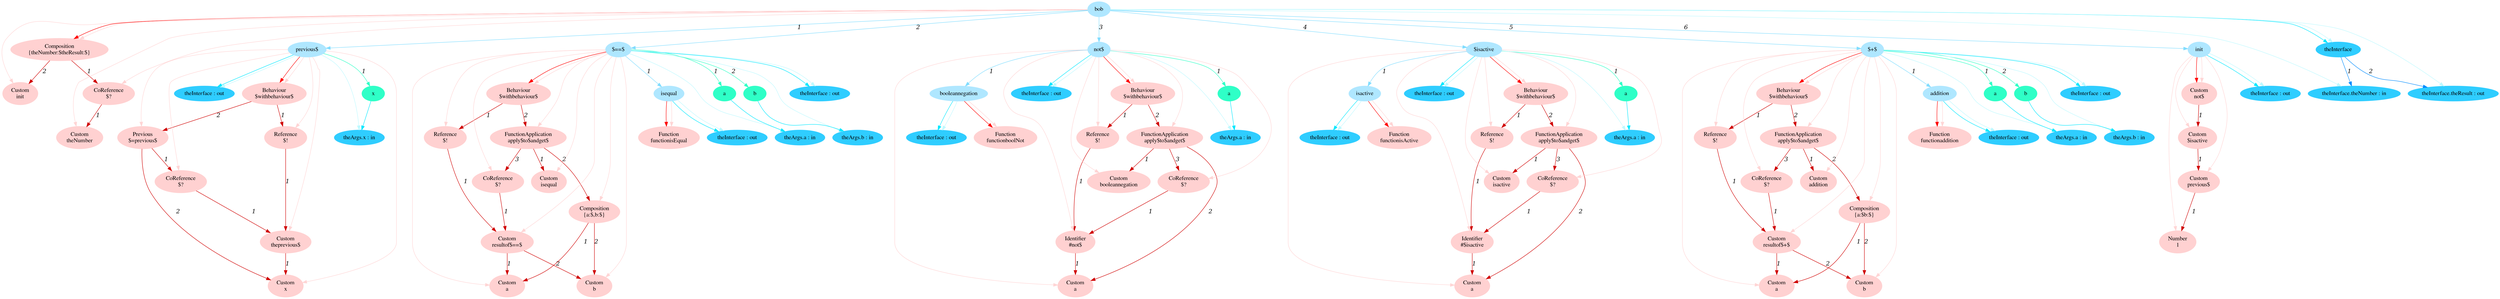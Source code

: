 digraph g{node_1974 [shape="ellipse", style="filled", color="#ffd1d1", fontname="Times", label="Custom
x" ]
node_1979 [shape="ellipse", style="filled", color="#ffd1d1", fontname="Times", label="Custom
theprevious$" ]
node_1984 [shape="ellipse", style="filled", color="#ffd1d1", fontname="Times", label="Reference
$!" ]
node_1988 [shape="ellipse", style="filled", color="#ffd1d1", fontname="Times", label="CoReference
$?" ]
node_1992 [shape="ellipse", style="filled", color="#ffd1d1", fontname="Times", label="Previous
$=previous$" ]
node_1997 [shape="ellipse", style="filled", color="#ffd1d1", fontname="Times", label="Behaviour
$withbehaviour$" ]
node_2002 [shape="ellipse", style="filled", color="#ffd1d1", fontname="Times", label="Function
functionisEqual" ]
node_2005 [shape="ellipse", style="filled", color="#ffd1d1", fontname="Times", label="Custom
a" ]
node_2010 [shape="ellipse", style="filled", color="#ffd1d1", fontname="Times", label="Custom
b" ]
node_2015 [shape="ellipse", style="filled", color="#ffd1d1", fontname="Times", label="Custom
resultof$==$" ]
node_2021 [shape="ellipse", style="filled", color="#ffd1d1", fontname="Times", label="Reference
$!" ]
node_2025 [shape="ellipse", style="filled", color="#ffd1d1", fontname="Times", label="Custom
isequal" ]
node_2028 [shape="ellipse", style="filled", color="#ffd1d1", fontname="Times", label="Composition
{a:$,b:$}" ]
node_2033 [shape="ellipse", style="filled", color="#ffd1d1", fontname="Times", label="CoReference
$?" ]
node_2037 [shape="ellipse", style="filled", color="#ffd1d1", fontname="Times", label="FunctionApplication
apply$to$andget$" ]
node_2043 [shape="ellipse", style="filled", color="#ffd1d1", fontname="Times", label="Behaviour
$withbehaviour$" ]
node_2048 [shape="ellipse", style="filled", color="#ffd1d1", fontname="Times", label="Function
functionboolNot" ]
node_2051 [shape="ellipse", style="filled", color="#ffd1d1", fontname="Times", label="Custom
a" ]
node_2056 [shape="ellipse", style="filled", color="#ffd1d1", fontname="Times", label="Identifier
#not$" ]
node_2061 [shape="ellipse", style="filled", color="#ffd1d1", fontname="Times", label="Reference
$!" ]
node_2065 [shape="ellipse", style="filled", color="#ffd1d1", fontname="Times", label="Custom
booleannegation" ]
node_2068 [shape="ellipse", style="filled", color="#ffd1d1", fontname="Times", label="CoReference
$?" ]
node_2072 [shape="ellipse", style="filled", color="#ffd1d1", fontname="Times", label="FunctionApplication
apply$to$andget$" ]
node_2078 [shape="ellipse", style="filled", color="#ffd1d1", fontname="Times", label="Behaviour
$withbehaviour$" ]
node_2083 [shape="ellipse", style="filled", color="#ffd1d1", fontname="Times", label="Function
functionisActive" ]
node_2086 [shape="ellipse", style="filled", color="#ffd1d1", fontname="Times", label="Custom
a" ]
node_2091 [shape="ellipse", style="filled", color="#ffd1d1", fontname="Times", label="Identifier
#$isactive" ]
node_2096 [shape="ellipse", style="filled", color="#ffd1d1", fontname="Times", label="Reference
$!" ]
node_2100 [shape="ellipse", style="filled", color="#ffd1d1", fontname="Times", label="Custom
isactive" ]
node_2103 [shape="ellipse", style="filled", color="#ffd1d1", fontname="Times", label="CoReference
$?" ]
node_2107 [shape="ellipse", style="filled", color="#ffd1d1", fontname="Times", label="FunctionApplication
apply$to$andget$" ]
node_2113 [shape="ellipse", style="filled", color="#ffd1d1", fontname="Times", label="Behaviour
$withbehaviour$" ]
node_2118 [shape="ellipse", style="filled", color="#ffd1d1", fontname="Times", label="Function
functionaddition" ]
node_2121 [shape="ellipse", style="filled", color="#ffd1d1", fontname="Times", label="Custom
a" ]
node_2126 [shape="ellipse", style="filled", color="#ffd1d1", fontname="Times", label="Custom
b" ]
node_2131 [shape="ellipse", style="filled", color="#ffd1d1", fontname="Times", label="Custom
resultof$+$" ]
node_2137 [shape="ellipse", style="filled", color="#ffd1d1", fontname="Times", label="Reference
$!" ]
node_2141 [shape="ellipse", style="filled", color="#ffd1d1", fontname="Times", label="Custom
addition" ]
node_2144 [shape="ellipse", style="filled", color="#ffd1d1", fontname="Times", label="Composition
{a:$b:$}" ]
node_2149 [shape="ellipse", style="filled", color="#ffd1d1", fontname="Times", label="CoReference
$?" ]
node_2153 [shape="ellipse", style="filled", color="#ffd1d1", fontname="Times", label="FunctionApplication
apply$to$andget$" ]
node_2159 [shape="ellipse", style="filled", color="#ffd1d1", fontname="Times", label="Behaviour
$withbehaviour$" ]
node_2164 [shape="ellipse", style="filled", color="#ffd1d1", fontname="Times", label="Number
1" ]
node_2167 [shape="ellipse", style="filled", color="#ffd1d1", fontname="Times", label="Custom
previous$" ]
node_2171 [shape="ellipse", style="filled", color="#ffd1d1", fontname="Times", label="Custom
$isactive" ]
node_2175 [shape="ellipse", style="filled", color="#ffd1d1", fontname="Times", label="Custom
not$" ]
node_2179 [shape="ellipse", style="filled", color="#ffd1d1", fontname="Times", label="Custom
theNumber" ]
node_2182 [shape="ellipse", style="filled", color="#ffd1d1", fontname="Times", label="CoReference
$?" ]
node_2186 [shape="ellipse", style="filled", color="#ffd1d1", fontname="Times", label="Custom
init" ]
node_2189 [shape="ellipse", style="filled", color="#ffd1d1", fontname="Times", label="Composition
{theNumber:$theResult:$}" ]
node_1672 [shape="ellipse", style="filled", color="#afe7ff", fontname="Times", label="bob" ]
node_1673 [shape="ellipse", style="filled", color="#afe7ff", fontname="Times", label="previous$" ]
node_1709 [shape="ellipse", style="filled", color="#afe7ff", fontname="Times", label="$==$" ]
node_1710 [shape="ellipse", style="filled", color="#afe7ff", fontname="Times", label="isequal" ]
node_1773 [shape="ellipse", style="filled", color="#afe7ff", fontname="Times", label="not$" ]
node_1774 [shape="ellipse", style="filled", color="#afe7ff", fontname="Times", label="booleannegation" ]
node_1820 [shape="ellipse", style="filled", color="#afe7ff", fontname="Times", label="$isactive" ]
node_1821 [shape="ellipse", style="filled", color="#afe7ff", fontname="Times", label="isactive" ]
node_1867 [shape="ellipse", style="filled", color="#afe7ff", fontname="Times", label="$+$" ]
node_1868 [shape="ellipse", style="filled", color="#afe7ff", fontname="Times", label="addition" ]
node_1931 [shape="ellipse", style="filled", color="#afe7ff", fontname="Times", label="init" ]
node_1674 [shape="ellipse", style="filled", color="#2fffc7", fontname="Times", label="x" ]
node_1718 [shape="ellipse", style="filled", color="#2fffc7", fontname="Times", label="a" ]
node_1722 [shape="ellipse", style="filled", color="#2fffc7", fontname="Times", label="b" ]
node_1782 [shape="ellipse", style="filled", color="#2fffc7", fontname="Times", label="a" ]
node_1829 [shape="ellipse", style="filled", color="#2fffc7", fontname="Times", label="a" ]
node_1876 [shape="ellipse", style="filled", color="#2fffc7", fontname="Times", label="a" ]
node_1880 [shape="ellipse", style="filled", color="#2fffc7", fontname="Times", label="b" ]
node_1675 [shape="ellipse", style="filled", color="#2fcdff", fontname="Times", label="theArgs.x : in" ]
node_1679 [shape="ellipse", style="filled", color="#2fcdff", fontname="Times", label="theInterface : out" ]
node_1711 [shape="ellipse", style="filled", color="#2fcdff", fontname="Times", label="theInterface : out" ]
node_1719 [shape="ellipse", style="filled", color="#2fcdff", fontname="Times", label="theArgs.a : in" ]
node_1723 [shape="ellipse", style="filled", color="#2fcdff", fontname="Times", label="theArgs.b : in" ]
node_1728 [shape="ellipse", style="filled", color="#2fcdff", fontname="Times", label="theInterface : out" ]
node_1775 [shape="ellipse", style="filled", color="#2fcdff", fontname="Times", label="theInterface : out" ]
node_1783 [shape="ellipse", style="filled", color="#2fcdff", fontname="Times", label="theArgs.a : in" ]
node_1787 [shape="ellipse", style="filled", color="#2fcdff", fontname="Times", label="theInterface : out" ]
node_1822 [shape="ellipse", style="filled", color="#2fcdff", fontname="Times", label="theInterface : out" ]
node_1830 [shape="ellipse", style="filled", color="#2fcdff", fontname="Times", label="theArgs.a : in" ]
node_1834 [shape="ellipse", style="filled", color="#2fcdff", fontname="Times", label="theInterface : out" ]
node_1869 [shape="ellipse", style="filled", color="#2fcdff", fontname="Times", label="theInterface : out" ]
node_1877 [shape="ellipse", style="filled", color="#2fcdff", fontname="Times", label="theArgs.a : in" ]
node_1881 [shape="ellipse", style="filled", color="#2fcdff", fontname="Times", label="theArgs.b : in" ]
node_1886 [shape="ellipse", style="filled", color="#2fcdff", fontname="Times", label="theInterface : out" ]
node_1932 [shape="ellipse", style="filled", color="#2fcdff", fontname="Times", label="theInterface : out" ]
node_1953 [shape="ellipse", style="filled", color="#2fcdff", fontname="Times", label="theInterface" ]
node_1954 [shape="ellipse", style="filled", color="#2fcdff", fontname="Times", label="theInterface.theNumber : in" ]
node_1956 [shape="ellipse", style="filled", color="#2fcdff", fontname="Times", label="theInterface.theResult : out" ]
node_1979 -> node_1974 [dir=forward, arrowHead=normal, fontname="Times-Italic", arrowsize=1, color="#d00000", label="1",  headlabel="", taillabel="" ]
node_1984 -> node_1979 [dir=forward, arrowHead=normal, fontname="Times-Italic", arrowsize=1, color="#d00000", label="1",  headlabel="", taillabel="" ]
node_1988 -> node_1979 [dir=forward, arrowHead=normal, fontname="Times-Italic", arrowsize=1, color="#d00000", label="1",  headlabel="", taillabel="" ]
node_1992 -> node_1974 [dir=forward, arrowHead=normal, fontname="Times-Italic", arrowsize=1, color="#d00000", label="2",  headlabel="", taillabel="" ]
node_1992 -> node_1988 [dir=forward, arrowHead=normal, fontname="Times-Italic", arrowsize=1, color="#d00000", label="1",  headlabel="", taillabel="" ]
node_1997 -> node_1984 [dir=forward, arrowHead=normal, fontname="Times-Italic", arrowsize=1, color="#d00000", label="1",  headlabel="", taillabel="" ]
node_1997 -> node_1992 [dir=forward, arrowHead=normal, fontname="Times-Italic", arrowsize=1, color="#d00000", label="2",  headlabel="", taillabel="" ]
node_2015 -> node_2005 [dir=forward, arrowHead=normal, fontname="Times-Italic", arrowsize=1, color="#d00000", label="1",  headlabel="", taillabel="" ]
node_2015 -> node_2010 [dir=forward, arrowHead=normal, fontname="Times-Italic", arrowsize=1, color="#d00000", label="2",  headlabel="", taillabel="" ]
node_2021 -> node_2015 [dir=forward, arrowHead=normal, fontname="Times-Italic", arrowsize=1, color="#d00000", label="1",  headlabel="", taillabel="" ]
node_2028 -> node_2005 [dir=forward, arrowHead=normal, fontname="Times-Italic", arrowsize=1, color="#d00000", label="1",  headlabel="", taillabel="" ]
node_2028 -> node_2010 [dir=forward, arrowHead=normal, fontname="Times-Italic", arrowsize=1, color="#d00000", label="2",  headlabel="", taillabel="" ]
node_2033 -> node_2015 [dir=forward, arrowHead=normal, fontname="Times-Italic", arrowsize=1, color="#d00000", label="1",  headlabel="", taillabel="" ]
node_2037 -> node_2025 [dir=forward, arrowHead=normal, fontname="Times-Italic", arrowsize=1, color="#d00000", label="1",  headlabel="", taillabel="" ]
node_2037 -> node_2028 [dir=forward, arrowHead=normal, fontname="Times-Italic", arrowsize=1, color="#d00000", label="2",  headlabel="", taillabel="" ]
node_2037 -> node_2033 [dir=forward, arrowHead=normal, fontname="Times-Italic", arrowsize=1, color="#d00000", label="3",  headlabel="", taillabel="" ]
node_2043 -> node_2021 [dir=forward, arrowHead=normal, fontname="Times-Italic", arrowsize=1, color="#d00000", label="1",  headlabel="", taillabel="" ]
node_2043 -> node_2037 [dir=forward, arrowHead=normal, fontname="Times-Italic", arrowsize=1, color="#d00000", label="2",  headlabel="", taillabel="" ]
node_2056 -> node_2051 [dir=forward, arrowHead=normal, fontname="Times-Italic", arrowsize=1, color="#d00000", label="1",  headlabel="", taillabel="" ]
node_2061 -> node_2056 [dir=forward, arrowHead=normal, fontname="Times-Italic", arrowsize=1, color="#d00000", label="1",  headlabel="", taillabel="" ]
node_2068 -> node_2056 [dir=forward, arrowHead=normal, fontname="Times-Italic", arrowsize=1, color="#d00000", label="1",  headlabel="", taillabel="" ]
node_2072 -> node_2051 [dir=forward, arrowHead=normal, fontname="Times-Italic", arrowsize=1, color="#d00000", label="2",  headlabel="", taillabel="" ]
node_2072 -> node_2065 [dir=forward, arrowHead=normal, fontname="Times-Italic", arrowsize=1, color="#d00000", label="1",  headlabel="", taillabel="" ]
node_2072 -> node_2068 [dir=forward, arrowHead=normal, fontname="Times-Italic", arrowsize=1, color="#d00000", label="3",  headlabel="", taillabel="" ]
node_2078 -> node_2061 [dir=forward, arrowHead=normal, fontname="Times-Italic", arrowsize=1, color="#d00000", label="1",  headlabel="", taillabel="" ]
node_2078 -> node_2072 [dir=forward, arrowHead=normal, fontname="Times-Italic", arrowsize=1, color="#d00000", label="2",  headlabel="", taillabel="" ]
node_2091 -> node_2086 [dir=forward, arrowHead=normal, fontname="Times-Italic", arrowsize=1, color="#d00000", label="1",  headlabel="", taillabel="" ]
node_2096 -> node_2091 [dir=forward, arrowHead=normal, fontname="Times-Italic", arrowsize=1, color="#d00000", label="1",  headlabel="", taillabel="" ]
node_2103 -> node_2091 [dir=forward, arrowHead=normal, fontname="Times-Italic", arrowsize=1, color="#d00000", label="1",  headlabel="", taillabel="" ]
node_2107 -> node_2086 [dir=forward, arrowHead=normal, fontname="Times-Italic", arrowsize=1, color="#d00000", label="2",  headlabel="", taillabel="" ]
node_2107 -> node_2100 [dir=forward, arrowHead=normal, fontname="Times-Italic", arrowsize=1, color="#d00000", label="1",  headlabel="", taillabel="" ]
node_2107 -> node_2103 [dir=forward, arrowHead=normal, fontname="Times-Italic", arrowsize=1, color="#d00000", label="3",  headlabel="", taillabel="" ]
node_2113 -> node_2096 [dir=forward, arrowHead=normal, fontname="Times-Italic", arrowsize=1, color="#d00000", label="1",  headlabel="", taillabel="" ]
node_2113 -> node_2107 [dir=forward, arrowHead=normal, fontname="Times-Italic", arrowsize=1, color="#d00000", label="2",  headlabel="", taillabel="" ]
node_2131 -> node_2121 [dir=forward, arrowHead=normal, fontname="Times-Italic", arrowsize=1, color="#d00000", label="1",  headlabel="", taillabel="" ]
node_2131 -> node_2126 [dir=forward, arrowHead=normal, fontname="Times-Italic", arrowsize=1, color="#d00000", label="2",  headlabel="", taillabel="" ]
node_2137 -> node_2131 [dir=forward, arrowHead=normal, fontname="Times-Italic", arrowsize=1, color="#d00000", label="1",  headlabel="", taillabel="" ]
node_2144 -> node_2121 [dir=forward, arrowHead=normal, fontname="Times-Italic", arrowsize=1, color="#d00000", label="1",  headlabel="", taillabel="" ]
node_2144 -> node_2126 [dir=forward, arrowHead=normal, fontname="Times-Italic", arrowsize=1, color="#d00000", label="2",  headlabel="", taillabel="" ]
node_2149 -> node_2131 [dir=forward, arrowHead=normal, fontname="Times-Italic", arrowsize=1, color="#d00000", label="1",  headlabel="", taillabel="" ]
node_2153 -> node_2141 [dir=forward, arrowHead=normal, fontname="Times-Italic", arrowsize=1, color="#d00000", label="1",  headlabel="", taillabel="" ]
node_2153 -> node_2144 [dir=forward, arrowHead=normal, fontname="Times-Italic", arrowsize=1, color="#d00000", label="2",  headlabel="", taillabel="" ]
node_2153 -> node_2149 [dir=forward, arrowHead=normal, fontname="Times-Italic", arrowsize=1, color="#d00000", label="3",  headlabel="", taillabel="" ]
node_2159 -> node_2137 [dir=forward, arrowHead=normal, fontname="Times-Italic", arrowsize=1, color="#d00000", label="1",  headlabel="", taillabel="" ]
node_2159 -> node_2153 [dir=forward, arrowHead=normal, fontname="Times-Italic", arrowsize=1, color="#d00000", label="2",  headlabel="", taillabel="" ]
node_2167 -> node_2164 [dir=forward, arrowHead=normal, fontname="Times-Italic", arrowsize=1, color="#d00000", label="1",  headlabel="", taillabel="" ]
node_2171 -> node_2167 [dir=forward, arrowHead=normal, fontname="Times-Italic", arrowsize=1, color="#d00000", label="1",  headlabel="", taillabel="" ]
node_2175 -> node_2171 [dir=forward, arrowHead=normal, fontname="Times-Italic", arrowsize=1, color="#d00000", label="1",  headlabel="", taillabel="" ]
node_2182 -> node_2179 [dir=forward, arrowHead=normal, fontname="Times-Italic", arrowsize=1, color="#d00000", label="1",  headlabel="", taillabel="" ]
node_2189 -> node_2182 [dir=forward, arrowHead=normal, fontname="Times-Italic", arrowsize=1, color="#d00000", label="1",  headlabel="", taillabel="" ]
node_2189 -> node_2186 [dir=forward, arrowHead=normal, fontname="Times-Italic", arrowsize=1, color="#d00000", label="2",  headlabel="", taillabel="" ]
node_1673 -> node_1997 [dir=forward, arrowHead=normal, fontname="Times-Italic", arrowsize=1, color="#ff0000", label="",  headlabel="", taillabel="" ]
node_1710 -> node_2002 [dir=forward, arrowHead=normal, fontname="Times-Italic", arrowsize=1, color="#ff0000", label="",  headlabel="", taillabel="" ]
node_1709 -> node_2043 [dir=forward, arrowHead=normal, fontname="Times-Italic", arrowsize=1, color="#ff0000", label="",  headlabel="", taillabel="" ]
node_1774 -> node_2048 [dir=forward, arrowHead=normal, fontname="Times-Italic", arrowsize=1, color="#ff0000", label="",  headlabel="", taillabel="" ]
node_1773 -> node_2078 [dir=forward, arrowHead=normal, fontname="Times-Italic", arrowsize=1, color="#ff0000", label="",  headlabel="", taillabel="" ]
node_1821 -> node_2083 [dir=forward, arrowHead=normal, fontname="Times-Italic", arrowsize=1, color="#ff0000", label="",  headlabel="", taillabel="" ]
node_1820 -> node_2113 [dir=forward, arrowHead=normal, fontname="Times-Italic", arrowsize=1, color="#ff0000", label="",  headlabel="", taillabel="" ]
node_1868 -> node_2118 [dir=forward, arrowHead=normal, fontname="Times-Italic", arrowsize=1, color="#ff0000", label="",  headlabel="", taillabel="" ]
node_1867 -> node_2159 [dir=forward, arrowHead=normal, fontname="Times-Italic", arrowsize=1, color="#ff0000", label="",  headlabel="", taillabel="" ]
node_1931 -> node_2175 [dir=forward, arrowHead=normal, fontname="Times-Italic", arrowsize=1, color="#ff0000", label="",  headlabel="", taillabel="" ]
node_1672 -> node_2189 [dir=forward, arrowHead=normal, fontname="Times-Italic", arrowsize=1, color="#ff0000", label="",  headlabel="", taillabel="" ]
node_1673 -> node_1974 [dir=forward, arrowHead=normal, fontname="Times-Italic", arrowsize=1, color="#ffd5d5", label="",  headlabel="", taillabel="" ]
node_1673 -> node_1979 [dir=forward, arrowHead=normal, fontname="Times-Italic", arrowsize=1, color="#ffd5d5", label="",  headlabel="", taillabel="" ]
node_1673 -> node_1984 [dir=forward, arrowHead=normal, fontname="Times-Italic", arrowsize=1, color="#ffd5d5", label="",  headlabel="", taillabel="" ]
node_1673 -> node_1988 [dir=forward, arrowHead=normal, fontname="Times-Italic", arrowsize=1, color="#ffd5d5", label="",  headlabel="", taillabel="" ]
node_1673 -> node_1992 [dir=forward, arrowHead=normal, fontname="Times-Italic", arrowsize=1, color="#ffd5d5", label="",  headlabel="", taillabel="" ]
node_1673 -> node_1997 [dir=forward, arrowHead=normal, fontname="Times-Italic", arrowsize=1, color="#ffd5d5", label="",  headlabel="", taillabel="" ]
node_1710 -> node_2002 [dir=forward, arrowHead=normal, fontname="Times-Italic", arrowsize=1, color="#ffd5d5", label="",  headlabel="", taillabel="" ]
node_1709 -> node_2005 [dir=forward, arrowHead=normal, fontname="Times-Italic", arrowsize=1, color="#ffd5d5", label="",  headlabel="", taillabel="" ]
node_1709 -> node_2010 [dir=forward, arrowHead=normal, fontname="Times-Italic", arrowsize=1, color="#ffd5d5", label="",  headlabel="", taillabel="" ]
node_1709 -> node_2015 [dir=forward, arrowHead=normal, fontname="Times-Italic", arrowsize=1, color="#ffd5d5", label="",  headlabel="", taillabel="" ]
node_1709 -> node_2021 [dir=forward, arrowHead=normal, fontname="Times-Italic", arrowsize=1, color="#ffd5d5", label="",  headlabel="", taillabel="" ]
node_1709 -> node_2025 [dir=forward, arrowHead=normal, fontname="Times-Italic", arrowsize=1, color="#ffd5d5", label="",  headlabel="", taillabel="" ]
node_1709 -> node_2028 [dir=forward, arrowHead=normal, fontname="Times-Italic", arrowsize=1, color="#ffd5d5", label="",  headlabel="", taillabel="" ]
node_1709 -> node_2033 [dir=forward, arrowHead=normal, fontname="Times-Italic", arrowsize=1, color="#ffd5d5", label="",  headlabel="", taillabel="" ]
node_1709 -> node_2037 [dir=forward, arrowHead=normal, fontname="Times-Italic", arrowsize=1, color="#ffd5d5", label="",  headlabel="", taillabel="" ]
node_1709 -> node_2043 [dir=forward, arrowHead=normal, fontname="Times-Italic", arrowsize=1, color="#ffd5d5", label="",  headlabel="", taillabel="" ]
node_1774 -> node_2048 [dir=forward, arrowHead=normal, fontname="Times-Italic", arrowsize=1, color="#ffd5d5", label="",  headlabel="", taillabel="" ]
node_1773 -> node_2051 [dir=forward, arrowHead=normal, fontname="Times-Italic", arrowsize=1, color="#ffd5d5", label="",  headlabel="", taillabel="" ]
node_1773 -> node_2056 [dir=forward, arrowHead=normal, fontname="Times-Italic", arrowsize=1, color="#ffd5d5", label="",  headlabel="", taillabel="" ]
node_1773 -> node_2061 [dir=forward, arrowHead=normal, fontname="Times-Italic", arrowsize=1, color="#ffd5d5", label="",  headlabel="", taillabel="" ]
node_1773 -> node_2065 [dir=forward, arrowHead=normal, fontname="Times-Italic", arrowsize=1, color="#ffd5d5", label="",  headlabel="", taillabel="" ]
node_1773 -> node_2068 [dir=forward, arrowHead=normal, fontname="Times-Italic", arrowsize=1, color="#ffd5d5", label="",  headlabel="", taillabel="" ]
node_1773 -> node_2072 [dir=forward, arrowHead=normal, fontname="Times-Italic", arrowsize=1, color="#ffd5d5", label="",  headlabel="", taillabel="" ]
node_1773 -> node_2078 [dir=forward, arrowHead=normal, fontname="Times-Italic", arrowsize=1, color="#ffd5d5", label="",  headlabel="", taillabel="" ]
node_1821 -> node_2083 [dir=forward, arrowHead=normal, fontname="Times-Italic", arrowsize=1, color="#ffd5d5", label="",  headlabel="", taillabel="" ]
node_1820 -> node_2086 [dir=forward, arrowHead=normal, fontname="Times-Italic", arrowsize=1, color="#ffd5d5", label="",  headlabel="", taillabel="" ]
node_1820 -> node_2091 [dir=forward, arrowHead=normal, fontname="Times-Italic", arrowsize=1, color="#ffd5d5", label="",  headlabel="", taillabel="" ]
node_1820 -> node_2096 [dir=forward, arrowHead=normal, fontname="Times-Italic", arrowsize=1, color="#ffd5d5", label="",  headlabel="", taillabel="" ]
node_1820 -> node_2100 [dir=forward, arrowHead=normal, fontname="Times-Italic", arrowsize=1, color="#ffd5d5", label="",  headlabel="", taillabel="" ]
node_1820 -> node_2103 [dir=forward, arrowHead=normal, fontname="Times-Italic", arrowsize=1, color="#ffd5d5", label="",  headlabel="", taillabel="" ]
node_1820 -> node_2107 [dir=forward, arrowHead=normal, fontname="Times-Italic", arrowsize=1, color="#ffd5d5", label="",  headlabel="", taillabel="" ]
node_1820 -> node_2113 [dir=forward, arrowHead=normal, fontname="Times-Italic", arrowsize=1, color="#ffd5d5", label="",  headlabel="", taillabel="" ]
node_1868 -> node_2118 [dir=forward, arrowHead=normal, fontname="Times-Italic", arrowsize=1, color="#ffd5d5", label="",  headlabel="", taillabel="" ]
node_1867 -> node_2121 [dir=forward, arrowHead=normal, fontname="Times-Italic", arrowsize=1, color="#ffd5d5", label="",  headlabel="", taillabel="" ]
node_1867 -> node_2126 [dir=forward, arrowHead=normal, fontname="Times-Italic", arrowsize=1, color="#ffd5d5", label="",  headlabel="", taillabel="" ]
node_1867 -> node_2131 [dir=forward, arrowHead=normal, fontname="Times-Italic", arrowsize=1, color="#ffd5d5", label="",  headlabel="", taillabel="" ]
node_1867 -> node_2137 [dir=forward, arrowHead=normal, fontname="Times-Italic", arrowsize=1, color="#ffd5d5", label="",  headlabel="", taillabel="" ]
node_1867 -> node_2141 [dir=forward, arrowHead=normal, fontname="Times-Italic", arrowsize=1, color="#ffd5d5", label="",  headlabel="", taillabel="" ]
node_1867 -> node_2144 [dir=forward, arrowHead=normal, fontname="Times-Italic", arrowsize=1, color="#ffd5d5", label="",  headlabel="", taillabel="" ]
node_1867 -> node_2149 [dir=forward, arrowHead=normal, fontname="Times-Italic", arrowsize=1, color="#ffd5d5", label="",  headlabel="", taillabel="" ]
node_1867 -> node_2153 [dir=forward, arrowHead=normal, fontname="Times-Italic", arrowsize=1, color="#ffd5d5", label="",  headlabel="", taillabel="" ]
node_1867 -> node_2159 [dir=forward, arrowHead=normal, fontname="Times-Italic", arrowsize=1, color="#ffd5d5", label="",  headlabel="", taillabel="" ]
node_1931 -> node_2164 [dir=forward, arrowHead=normal, fontname="Times-Italic", arrowsize=1, color="#ffd5d5", label="",  headlabel="", taillabel="" ]
node_1931 -> node_2167 [dir=forward, arrowHead=normal, fontname="Times-Italic", arrowsize=1, color="#ffd5d5", label="",  headlabel="", taillabel="" ]
node_1931 -> node_2171 [dir=forward, arrowHead=normal, fontname="Times-Italic", arrowsize=1, color="#ffd5d5", label="",  headlabel="", taillabel="" ]
node_1931 -> node_2175 [dir=forward, arrowHead=normal, fontname="Times-Italic", arrowsize=1, color="#ffd5d5", label="",  headlabel="", taillabel="" ]
node_1672 -> node_2179 [dir=forward, arrowHead=normal, fontname="Times-Italic", arrowsize=1, color="#ffd5d5", label="",  headlabel="", taillabel="" ]
node_1672 -> node_2182 [dir=forward, arrowHead=normal, fontname="Times-Italic", arrowsize=1, color="#ffd5d5", label="",  headlabel="", taillabel="" ]
node_1672 -> node_2186 [dir=forward, arrowHead=normal, fontname="Times-Italic", arrowsize=1, color="#ffd5d5", label="",  headlabel="", taillabel="" ]
node_1672 -> node_2189 [dir=forward, arrowHead=normal, fontname="Times-Italic", arrowsize=1, color="#ffd5d5", label="",  headlabel="", taillabel="" ]
node_1673 -> node_1674 [dir=forward, arrowHead=normal, fontname="Times-Italic", arrowsize=1, color="#2fffc7", label="1",  headlabel="", taillabel="" ]
node_1709 -> node_1718 [dir=forward, arrowHead=normal, fontname="Times-Italic", arrowsize=1, color="#2fffc7", label="1",  headlabel="", taillabel="" ]
node_1709 -> node_1722 [dir=forward, arrowHead=normal, fontname="Times-Italic", arrowsize=1, color="#2fffc7", label="2",  headlabel="", taillabel="" ]
node_1773 -> node_1782 [dir=forward, arrowHead=normal, fontname="Times-Italic", arrowsize=1, color="#2fffc7", label="1",  headlabel="", taillabel="" ]
node_1820 -> node_1829 [dir=forward, arrowHead=normal, fontname="Times-Italic", arrowsize=1, color="#2fffc7", label="1",  headlabel="", taillabel="" ]
node_1867 -> node_1876 [dir=forward, arrowHead=normal, fontname="Times-Italic", arrowsize=1, color="#2fffc7", label="1",  headlabel="", taillabel="" ]
node_1867 -> node_1880 [dir=forward, arrowHead=normal, fontname="Times-Italic", arrowsize=1, color="#2fffc7", label="2",  headlabel="", taillabel="" ]
node_1674 -> node_1675 [dir=forward, arrowHead=normal, fontname="Times-Italic", arrowsize=1, color="#00e8ff", label="",  headlabel="", taillabel="" ]
node_1718 -> node_1719 [dir=forward, arrowHead=normal, fontname="Times-Italic", arrowsize=1, color="#00e8ff", label="",  headlabel="", taillabel="" ]
node_1722 -> node_1723 [dir=forward, arrowHead=normal, fontname="Times-Italic", arrowsize=1, color="#00e8ff", label="",  headlabel="", taillabel="" ]
node_1782 -> node_1783 [dir=forward, arrowHead=normal, fontname="Times-Italic", arrowsize=1, color="#00e8ff", label="",  headlabel="", taillabel="" ]
node_1829 -> node_1830 [dir=forward, arrowHead=normal, fontname="Times-Italic", arrowsize=1, color="#00e8ff", label="",  headlabel="", taillabel="" ]
node_1876 -> node_1877 [dir=forward, arrowHead=normal, fontname="Times-Italic", arrowsize=1, color="#00e8ff", label="",  headlabel="", taillabel="" ]
node_1880 -> node_1881 [dir=forward, arrowHead=normal, fontname="Times-Italic", arrowsize=1, color="#00e8ff", label="",  headlabel="", taillabel="" ]
node_1673 -> node_1679 [dir=forward, arrowHead=normal, fontname="Times-Italic", arrowsize=1, color="#00e8ff", label="",  headlabel="", taillabel="" ]
node_1710 -> node_1711 [dir=forward, arrowHead=normal, fontname="Times-Italic", arrowsize=1, color="#00e8ff", label="",  headlabel="", taillabel="" ]
node_1709 -> node_1728 [dir=forward, arrowHead=normal, fontname="Times-Italic", arrowsize=1, color="#00e8ff", label="",  headlabel="", taillabel="" ]
node_1774 -> node_1775 [dir=forward, arrowHead=normal, fontname="Times-Italic", arrowsize=1, color="#00e8ff", label="",  headlabel="", taillabel="" ]
node_1773 -> node_1787 [dir=forward, arrowHead=normal, fontname="Times-Italic", arrowsize=1, color="#00e8ff", label="",  headlabel="", taillabel="" ]
node_1821 -> node_1822 [dir=forward, arrowHead=normal, fontname="Times-Italic", arrowsize=1, color="#00e8ff", label="",  headlabel="", taillabel="" ]
node_1820 -> node_1834 [dir=forward, arrowHead=normal, fontname="Times-Italic", arrowsize=1, color="#00e8ff", label="",  headlabel="", taillabel="" ]
node_1868 -> node_1869 [dir=forward, arrowHead=normal, fontname="Times-Italic", arrowsize=1, color="#00e8ff", label="",  headlabel="", taillabel="" ]
node_1867 -> node_1886 [dir=forward, arrowHead=normal, fontname="Times-Italic", arrowsize=1, color="#00e8ff", label="",  headlabel="", taillabel="" ]
node_1931 -> node_1932 [dir=forward, arrowHead=normal, fontname="Times-Italic", arrowsize=1, color="#00e8ff", label="",  headlabel="", taillabel="" ]
node_1672 -> node_1953 [dir=forward, arrowHead=normal, fontname="Times-Italic", arrowsize=1, color="#00e8ff", label="",  headlabel="", taillabel="" ]
node_1673 -> node_1675 [dir=forward, arrowHead=normal, fontname="Times-Italic", arrowsize=1, color="#bef9ff", label="",  headlabel="", taillabel="" ]
node_1673 -> node_1679 [dir=forward, arrowHead=normal, fontname="Times-Italic", arrowsize=1, color="#bef9ff", label="",  headlabel="", taillabel="" ]
node_1710 -> node_1711 [dir=forward, arrowHead=normal, fontname="Times-Italic", arrowsize=1, color="#bef9ff", label="",  headlabel="", taillabel="" ]
node_1709 -> node_1719 [dir=forward, arrowHead=normal, fontname="Times-Italic", arrowsize=1, color="#bef9ff", label="",  headlabel="", taillabel="" ]
node_1709 -> node_1723 [dir=forward, arrowHead=normal, fontname="Times-Italic", arrowsize=1, color="#bef9ff", label="",  headlabel="", taillabel="" ]
node_1709 -> node_1728 [dir=forward, arrowHead=normal, fontname="Times-Italic", arrowsize=1, color="#bef9ff", label="",  headlabel="", taillabel="" ]
node_1774 -> node_1775 [dir=forward, arrowHead=normal, fontname="Times-Italic", arrowsize=1, color="#bef9ff", label="",  headlabel="", taillabel="" ]
node_1773 -> node_1783 [dir=forward, arrowHead=normal, fontname="Times-Italic", arrowsize=1, color="#bef9ff", label="",  headlabel="", taillabel="" ]
node_1773 -> node_1787 [dir=forward, arrowHead=normal, fontname="Times-Italic", arrowsize=1, color="#bef9ff", label="",  headlabel="", taillabel="" ]
node_1821 -> node_1822 [dir=forward, arrowHead=normal, fontname="Times-Italic", arrowsize=1, color="#bef9ff", label="",  headlabel="", taillabel="" ]
node_1820 -> node_1830 [dir=forward, arrowHead=normal, fontname="Times-Italic", arrowsize=1, color="#bef9ff", label="",  headlabel="", taillabel="" ]
node_1820 -> node_1834 [dir=forward, arrowHead=normal, fontname="Times-Italic", arrowsize=1, color="#bef9ff", label="",  headlabel="", taillabel="" ]
node_1868 -> node_1869 [dir=forward, arrowHead=normal, fontname="Times-Italic", arrowsize=1, color="#bef9ff", label="",  headlabel="", taillabel="" ]
node_1867 -> node_1877 [dir=forward, arrowHead=normal, fontname="Times-Italic", arrowsize=1, color="#bef9ff", label="",  headlabel="", taillabel="" ]
node_1867 -> node_1881 [dir=forward, arrowHead=normal, fontname="Times-Italic", arrowsize=1, color="#bef9ff", label="",  headlabel="", taillabel="" ]
node_1867 -> node_1886 [dir=forward, arrowHead=normal, fontname="Times-Italic", arrowsize=1, color="#bef9ff", label="",  headlabel="", taillabel="" ]
node_1931 -> node_1932 [dir=forward, arrowHead=normal, fontname="Times-Italic", arrowsize=1, color="#bef9ff", label="",  headlabel="", taillabel="" ]
node_1672 -> node_1954 [dir=forward, arrowHead=normal, fontname="Times-Italic", arrowsize=1, color="#bef9ff", label="",  headlabel="", taillabel="" ]
node_1672 -> node_1956 [dir=forward, arrowHead=normal, fontname="Times-Italic", arrowsize=1, color="#bef9ff", label="",  headlabel="", taillabel="" ]
node_1672 -> node_1953 [dir=forward, arrowHead=normal, fontname="Times-Italic", arrowsize=1, color="#bef9ff", label="",  headlabel="", taillabel="" ]
node_1953 -> node_1954 [dir=forward, arrowHead=normal, fontname="Times-Italic", arrowsize=1, color="#008cff", label="1",  headlabel="", taillabel="" ]
node_1953 -> node_1956 [dir=forward, arrowHead=normal, fontname="Times-Italic", arrowsize=1, color="#008cff", label="2",  headlabel="", taillabel="" ]
node_1709 -> node_1710 [dir=forward, arrowHead=normal, fontname="Times-Italic", arrowsize=1, color="#81ddff", label="1",  headlabel="", taillabel="" ]
node_1773 -> node_1774 [dir=forward, arrowHead=normal, fontname="Times-Italic", arrowsize=1, color="#81ddff", label="1",  headlabel="", taillabel="" ]
node_1820 -> node_1821 [dir=forward, arrowHead=normal, fontname="Times-Italic", arrowsize=1, color="#81ddff", label="1",  headlabel="", taillabel="" ]
node_1867 -> node_1868 [dir=forward, arrowHead=normal, fontname="Times-Italic", arrowsize=1, color="#81ddff", label="1",  headlabel="", taillabel="" ]
node_1672 -> node_1673 [dir=forward, arrowHead=normal, fontname="Times-Italic", arrowsize=1, color="#81ddff", label="1",  headlabel="", taillabel="" ]
node_1672 -> node_1709 [dir=forward, arrowHead=normal, fontname="Times-Italic", arrowsize=1, color="#81ddff", label="2",  headlabel="", taillabel="" ]
node_1672 -> node_1773 [dir=forward, arrowHead=normal, fontname="Times-Italic", arrowsize=1, color="#81ddff", label="3",  headlabel="", taillabel="" ]
node_1672 -> node_1820 [dir=forward, arrowHead=normal, fontname="Times-Italic", arrowsize=1, color="#81ddff", label="4",  headlabel="", taillabel="" ]
node_1672 -> node_1867 [dir=forward, arrowHead=normal, fontname="Times-Italic", arrowsize=1, color="#81ddff", label="5",  headlabel="", taillabel="" ]
node_1672 -> node_1931 [dir=forward, arrowHead=normal, fontname="Times-Italic", arrowsize=1, color="#81ddff", label="6",  headlabel="", taillabel="" ]
}